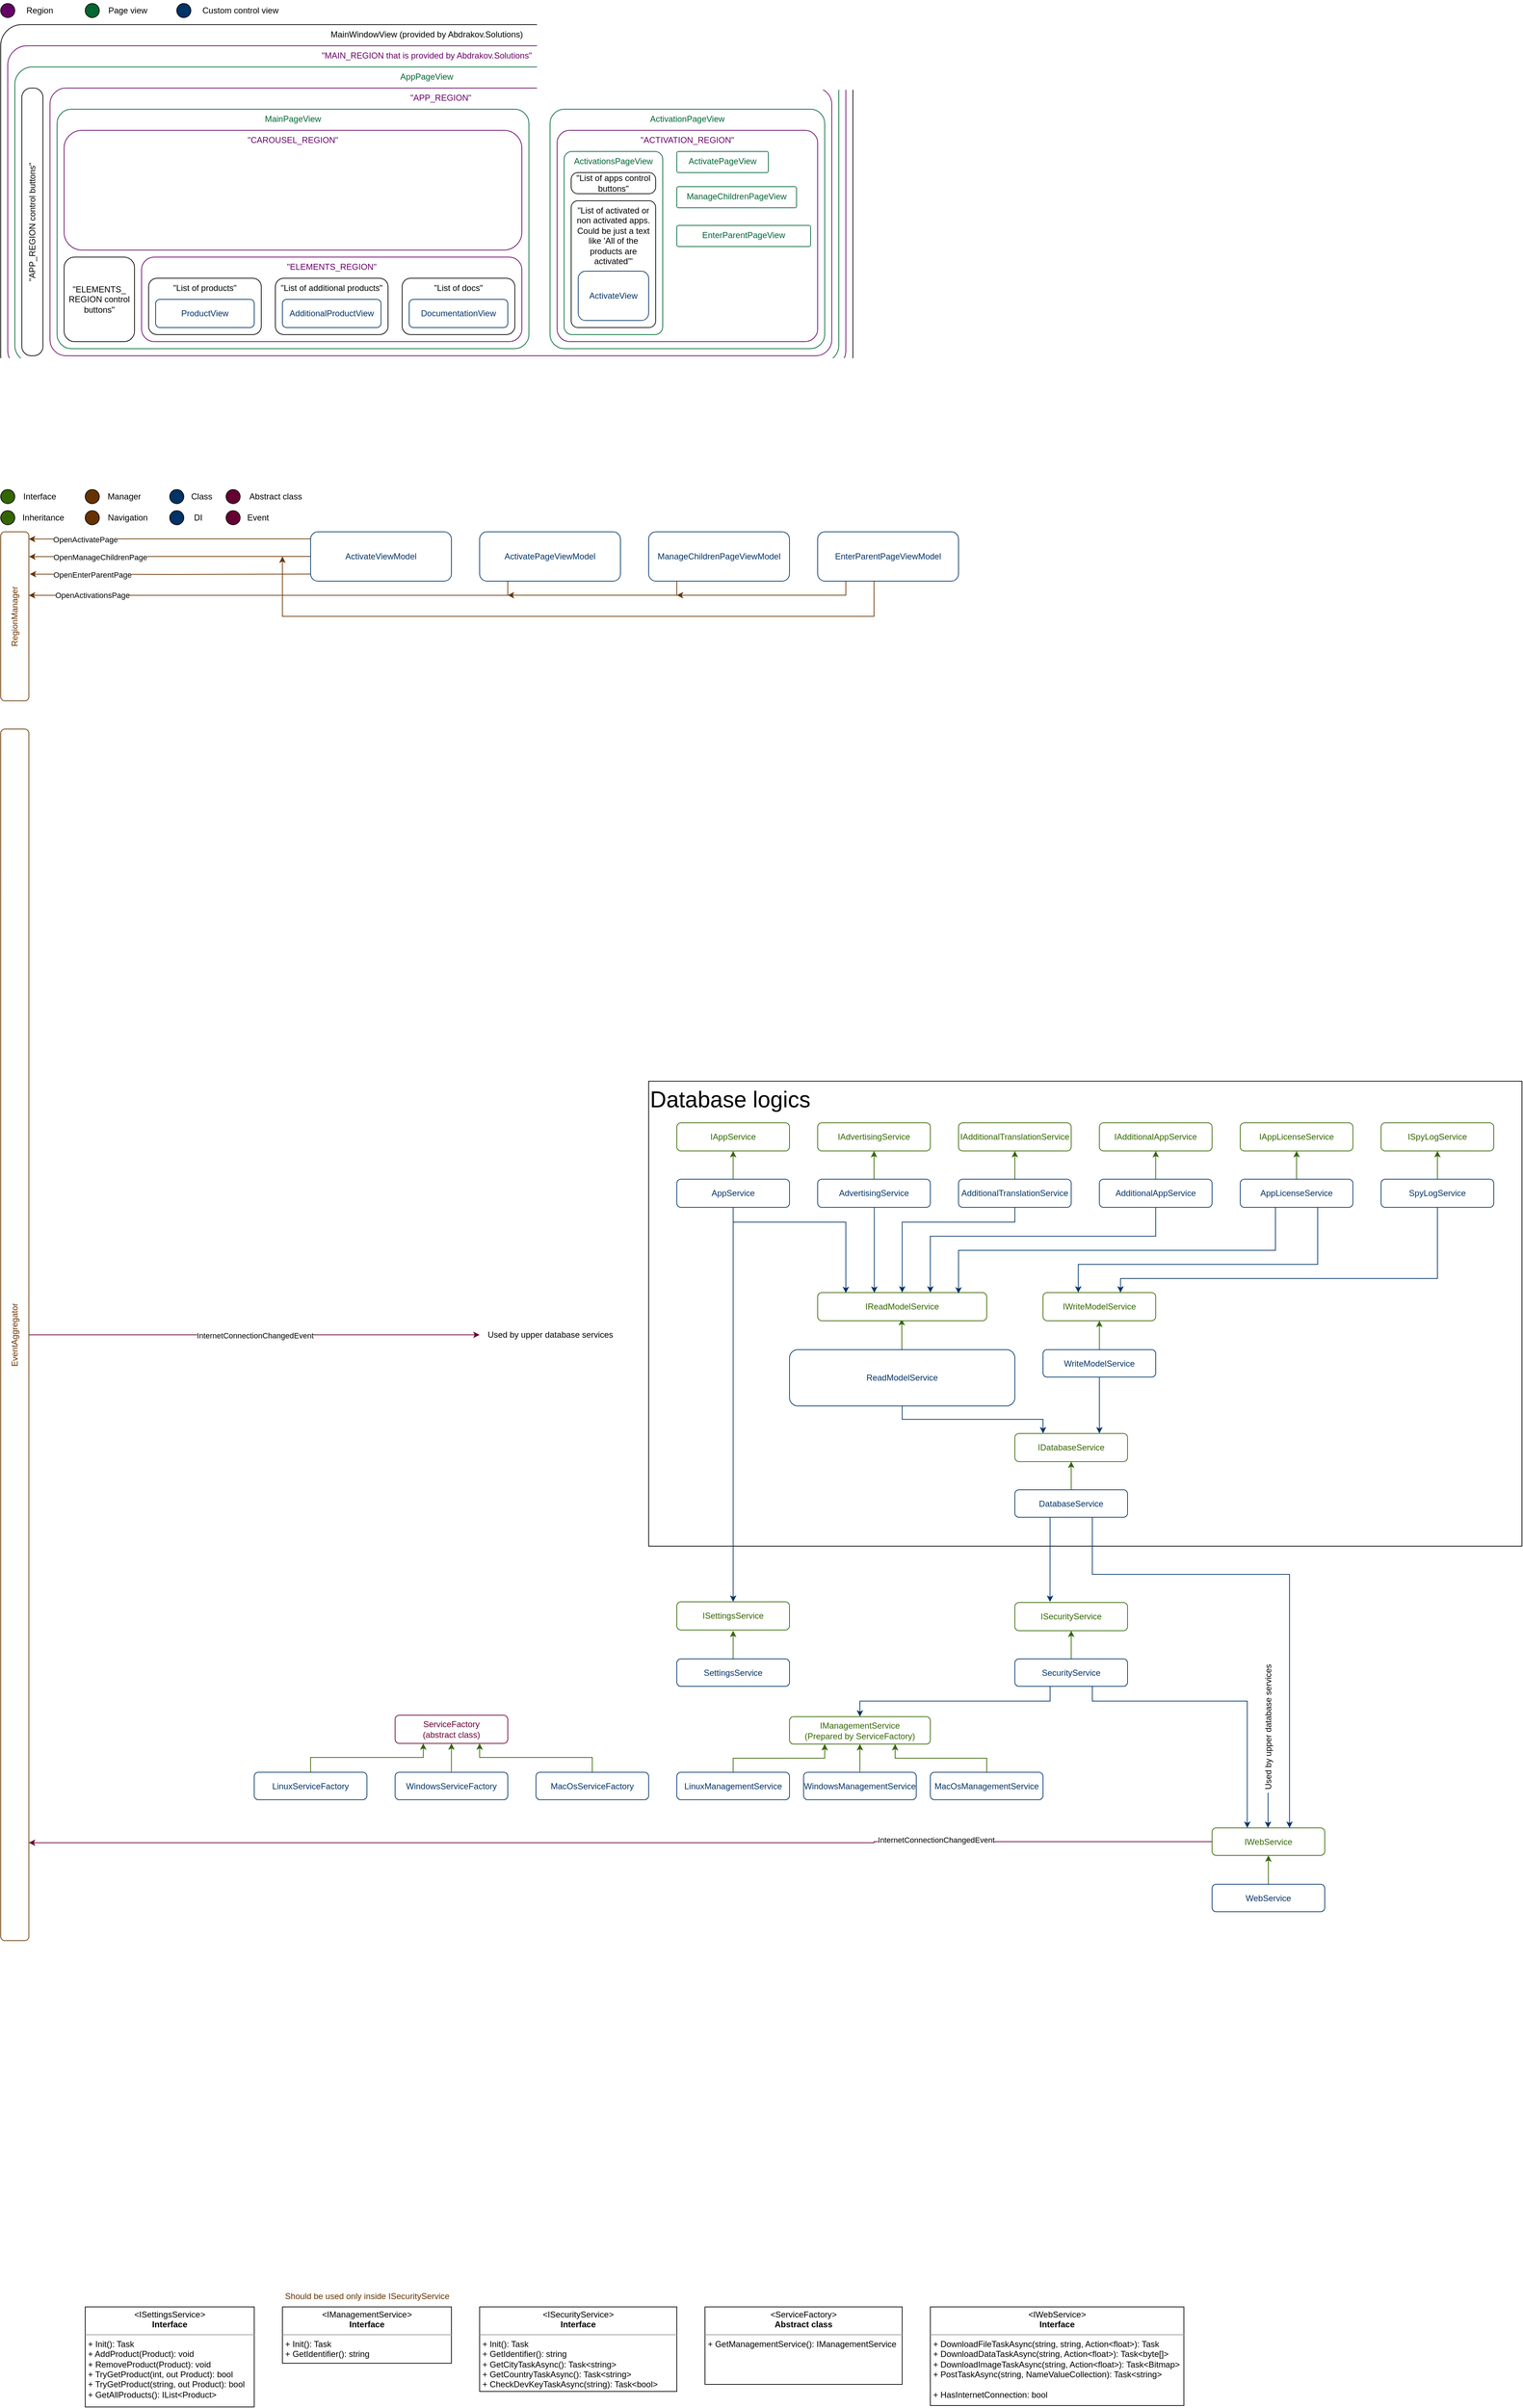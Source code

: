 <mxfile version="22.1.11" type="github">
  <diagram name="Страница — 1" id="71236_rjl9xkLxXNMGo-">
    <mxGraphModel dx="1434" dy="746" grid="1" gridSize="10" guides="1" tooltips="1" connect="1" arrows="1" fold="1" page="1" pageScale="1" pageWidth="5000" pageHeight="5000" math="0" shadow="0">
      <root>
        <mxCell id="0" />
        <mxCell id="1" parent="0" />
        <mxCell id="tYsP8HOioMHmezU0ycBv-99" value="Database logics" style="rounded=0;whiteSpace=wrap;html=1;fillColor=none;align=left;verticalAlign=top;fontSize=32;movable=1;" parent="1" vertex="1">
          <mxGeometry x="960" y="1540" width="1240" height="660" as="geometry" />
        </mxCell>
        <mxCell id="tYsP8HOioMHmezU0ycBv-51" value="MainWindowView (provided by Abdrakov.Solutions)" style="rounded=1;whiteSpace=wrap;html=1;arcSize=6;verticalAlign=top;strokeColor=default;fontColor=default;" parent="1" vertex="1">
          <mxGeometry x="40" y="40" width="1210" height="500" as="geometry" />
        </mxCell>
        <mxCell id="tYsP8HOioMHmezU0ycBv-50" value="&quot;MAIN_REGION that is provided by Abdrakov.Solutions&quot;" style="rounded=1;whiteSpace=wrap;html=1;arcSize=6;verticalAlign=top;strokeColor=#660066;fontColor=#660066;" parent="1" vertex="1">
          <mxGeometry x="50" y="70" width="1190" height="460" as="geometry" />
        </mxCell>
        <mxCell id="tYsP8HOioMHmezU0ycBv-2" value="AppPageView" style="rounded=1;whiteSpace=wrap;html=1;arcSize=6;verticalAlign=top;fontColor=#006633;strokeColor=#006633;" parent="1" vertex="1">
          <mxGeometry x="60" y="100" width="1170" height="420" as="geometry" />
        </mxCell>
        <mxCell id="tYsP8HOioMHmezU0ycBv-1" value="&quot;APP_REGION&quot;" style="rounded=1;whiteSpace=wrap;html=1;arcSize=6;verticalAlign=top;strokeColor=#660066;fontColor=#660066;" parent="1" vertex="1">
          <mxGeometry x="110" y="130" width="1110" height="380" as="geometry" />
        </mxCell>
        <mxCell id="Ds0M7onVDxwUf57aXnbW-8" value="MainPageView" style="rounded=1;whiteSpace=wrap;html=1;arcSize=6;verticalAlign=top;strokeColor=#006633;fontColor=#006633;" parent="1" vertex="1">
          <mxGeometry x="120" y="160" width="670" height="340" as="geometry" />
        </mxCell>
        <mxCell id="Ds0M7onVDxwUf57aXnbW-7" value="&quot;ELEMENTS_REGION&quot;" style="rounded=1;whiteSpace=wrap;html=1;verticalAlign=top;strokeColor=#660066;fontColor=#660066;" parent="1" vertex="1">
          <mxGeometry x="240" y="370" width="540" height="120" as="geometry" />
        </mxCell>
        <mxCell id="Ds0M7onVDxwUf57aXnbW-2" value="&quot;List of products&quot;" style="rounded=1;whiteSpace=wrap;html=1;verticalAlign=top;" parent="1" vertex="1">
          <mxGeometry x="250" y="400" width="160" height="80" as="geometry" />
        </mxCell>
        <mxCell id="Ds0M7onVDxwUf57aXnbW-1" value="ProductView" style="rounded=1;whiteSpace=wrap;html=1;strokeColor=#003366;fontColor=#003366;" parent="1" vertex="1">
          <mxGeometry x="260" y="430" width="140" height="40" as="geometry" />
        </mxCell>
        <mxCell id="Ds0M7onVDxwUf57aXnbW-3" value="&quot;List of additional products&quot;" style="rounded=1;whiteSpace=wrap;html=1;verticalAlign=top;" parent="1" vertex="1">
          <mxGeometry x="430" y="400" width="160" height="80" as="geometry" />
        </mxCell>
        <mxCell id="Ds0M7onVDxwUf57aXnbW-4" value="AdditionalProductView" style="rounded=1;whiteSpace=wrap;html=1;fontColor=#003366;strokeColor=#003366;" parent="1" vertex="1">
          <mxGeometry x="440" y="430" width="140" height="40" as="geometry" />
        </mxCell>
        <mxCell id="Ds0M7onVDxwUf57aXnbW-5" value="&quot;List of docs&quot;" style="rounded=1;whiteSpace=wrap;html=1;verticalAlign=top;" parent="1" vertex="1">
          <mxGeometry x="610" y="400" width="160" height="80" as="geometry" />
        </mxCell>
        <mxCell id="Ds0M7onVDxwUf57aXnbW-6" value="DocumentationView" style="rounded=1;whiteSpace=wrap;html=1;strokeColor=#003366;fontColor=#003366;" parent="1" vertex="1">
          <mxGeometry x="620" y="430" width="140" height="40" as="geometry" />
        </mxCell>
        <mxCell id="Ds0M7onVDxwUf57aXnbW-9" value="&quot;CAROUSEL_REGION&quot;" style="rounded=1;whiteSpace=wrap;html=1;verticalAlign=top;strokeColor=#660066;fontColor=#660066;" parent="1" vertex="1">
          <mxGeometry x="130" y="190" width="650" height="170" as="geometry" />
        </mxCell>
        <mxCell id="Ds0M7onVDxwUf57aXnbW-11" value="&quot;ELEMENTS_&lt;br&gt;REGION control buttons&quot;" style="rounded=1;whiteSpace=wrap;html=1;verticalAlign=middle;" parent="1" vertex="1">
          <mxGeometry x="130" y="370" width="100" height="120" as="geometry" />
        </mxCell>
        <mxCell id="tYsP8HOioMHmezU0ycBv-4" value="&quot;APP_REGION control buttons&quot;" style="rounded=1;whiteSpace=wrap;html=1;arcSize=44;horizontal=0;" parent="1" vertex="1">
          <mxGeometry x="70" y="130" width="30" height="380" as="geometry" />
        </mxCell>
        <mxCell id="tYsP8HOioMHmezU0ycBv-5" value="ActivationPageView" style="rounded=1;whiteSpace=wrap;html=1;arcSize=6;verticalAlign=top;fontColor=#006633;strokeColor=#006633;" parent="1" vertex="1">
          <mxGeometry x="820" y="160" width="390" height="340" as="geometry" />
        </mxCell>
        <mxCell id="tYsP8HOioMHmezU0ycBv-6" value="&quot;ACTIVATION_REGION&quot;" style="rounded=1;whiteSpace=wrap;html=1;verticalAlign=top;arcSize=6;fontColor=#660066;strokeColor=#660066;" parent="1" vertex="1">
          <mxGeometry x="830" y="190" width="370" height="300" as="geometry" />
        </mxCell>
        <mxCell id="tYsP8HOioMHmezU0ycBv-8" value="ActivationsPageView" style="rounded=1;whiteSpace=wrap;html=1;arcSize=8;verticalAlign=top;fontColor=#006633;strokeColor=#006633;" parent="1" vertex="1">
          <mxGeometry x="840" y="220" width="140" height="260" as="geometry" />
        </mxCell>
        <mxCell id="tYsP8HOioMHmezU0ycBv-7" value="&quot;List of apps control buttons&quot;" style="rounded=1;whiteSpace=wrap;html=1;arcSize=32;" parent="1" vertex="1">
          <mxGeometry x="850" y="250" width="120" height="30" as="geometry" />
        </mxCell>
        <mxCell id="tYsP8HOioMHmezU0ycBv-9" value="&quot;List of activated or non activated apps. Could be just a text like &#39;All of the products are activated&#39;&quot;" style="rounded=1;whiteSpace=wrap;html=1;arcSize=8;verticalAlign=top;" parent="1" vertex="1">
          <mxGeometry x="850" y="290" width="120" height="180" as="geometry" />
        </mxCell>
        <mxCell id="tYsP8HOioMHmezU0ycBv-15" style="edgeStyle=orthogonalEdgeStyle;rounded=0;orthogonalLoop=1;jettySize=auto;html=1;horizontal=1;exitX=0;exitY=0.5;exitDx=0;exitDy=0;entryX=0.988;entryY=0.081;entryDx=0;entryDy=0;entryPerimeter=0;strokeColor=#663300;" parent="1" edge="1">
          <mxGeometry relative="1" as="geometry">
            <mxPoint x="509.94" y="770" as="sourcePoint" />
            <mxPoint x="80.0" y="770.24" as="targetPoint" />
            <Array as="points">
              <mxPoint x="170.48" y="769.8" />
              <mxPoint x="80.48" y="770.8" />
            </Array>
          </mxGeometry>
        </mxCell>
        <mxCell id="tYsP8HOioMHmezU0ycBv-16" value="OpenActivatePage" style="edgeLabel;html=1;align=center;verticalAlign=middle;resizable=0;points=[];horizontal=1;" parent="tYsP8HOioMHmezU0ycBv-15" vertex="1" connectable="0">
          <mxGeometry x="-0.202" y="-1" relative="1" as="geometry">
            <mxPoint x="-179" y="2" as="offset" />
          </mxGeometry>
        </mxCell>
        <mxCell id="tYsP8HOioMHmezU0ycBv-25" style="edgeStyle=orthogonalEdgeStyle;rounded=0;orthogonalLoop=1;jettySize=auto;html=1;exitX=0;exitY=0.5;exitDx=0;exitDy=0;entryX=1.008;entryY=0.147;entryDx=0;entryDy=0;entryPerimeter=0;strokeColor=#663300;" parent="1" source="tYsP8HOioMHmezU0ycBv-39" target="tYsP8HOioMHmezU0ycBv-37" edge="1">
          <mxGeometry relative="1" as="geometry">
            <mxPoint x="140" y="780" as="targetPoint" />
            <mxPoint x="260.0" y="650" as="sourcePoint" />
            <Array as="points" />
          </mxGeometry>
        </mxCell>
        <mxCell id="tYsP8HOioMHmezU0ycBv-28" value="OpenManageChildrenPage" style="edgeLabel;html=1;align=center;verticalAlign=middle;resizable=0;points=[];horizontal=1;" parent="tYsP8HOioMHmezU0ycBv-25" vertex="1" connectable="0">
          <mxGeometry x="0.2" y="-1" relative="1" as="geometry">
            <mxPoint x="-60" y="1" as="offset" />
          </mxGeometry>
        </mxCell>
        <mxCell id="tYsP8HOioMHmezU0ycBv-26" style="edgeStyle=orthogonalEdgeStyle;rounded=0;orthogonalLoop=1;jettySize=auto;html=1;exitX=0;exitY=0.75;exitDx=0;exitDy=0;entryX=1.031;entryY=0.219;entryDx=0;entryDy=0;entryPerimeter=0;strokeColor=#663300;" parent="1" edge="1">
          <mxGeometry relative="1" as="geometry">
            <mxPoint x="81.24" y="820.06" as="targetPoint" />
            <mxPoint x="480" y="820" as="sourcePoint" />
            <Array as="points" />
          </mxGeometry>
        </mxCell>
        <mxCell id="tYsP8HOioMHmezU0ycBv-29" value="OpenEnterParentPage" style="edgeLabel;html=1;align=center;verticalAlign=middle;resizable=0;points=[];horizontal=1;" parent="tYsP8HOioMHmezU0ycBv-26" vertex="1" connectable="0">
          <mxGeometry x="0.127" relative="1" as="geometry">
            <mxPoint x="-85" as="offset" />
          </mxGeometry>
        </mxCell>
        <mxCell id="tYsP8HOioMHmezU0ycBv-10" value="ActivateView" style="rounded=1;whiteSpace=wrap;html=1;fontColor=#003366;strokeColor=#003366;" parent="1" vertex="1">
          <mxGeometry x="860" y="390" width="100" height="70" as="geometry" />
        </mxCell>
        <mxCell id="tYsP8HOioMHmezU0ycBv-18" style="edgeStyle=orthogonalEdgeStyle;rounded=0;orthogonalLoop=1;jettySize=auto;html=1;entryX=1;entryY=0.417;entryDx=0;entryDy=0;entryPerimeter=0;strokeColor=#663300;" parent="1" edge="1">
          <mxGeometry relative="1" as="geometry">
            <mxPoint x="80" y="850.08" as="targetPoint" />
            <mxPoint x="760" y="820" as="sourcePoint" />
            <Array as="points">
              <mxPoint x="760" y="820" />
              <mxPoint x="760" y="850" />
            </Array>
          </mxGeometry>
        </mxCell>
        <mxCell id="tYsP8HOioMHmezU0ycBv-19" value="OpenActivationsPage" style="edgeLabel;html=1;align=center;verticalAlign=middle;resizable=0;points=[];horizontal=1;" parent="tYsP8HOioMHmezU0ycBv-18" vertex="1" connectable="0">
          <mxGeometry x="0.284" y="1" relative="1" as="geometry">
            <mxPoint x="-164" y="-1" as="offset" />
          </mxGeometry>
        </mxCell>
        <mxCell id="tYsP8HOioMHmezU0ycBv-13" value="ActivatePageView" style="rounded=1;whiteSpace=wrap;html=1;arcSize=8;verticalAlign=top;strokeColor=#006633;fontColor=#006633;" parent="1" vertex="1">
          <mxGeometry x="1000" y="220" width="130" height="30" as="geometry" />
        </mxCell>
        <mxCell id="tYsP8HOioMHmezU0ycBv-20" value="ManageChildrenPageView" style="rounded=1;whiteSpace=wrap;html=1;arcSize=8;verticalAlign=top;fontColor=#006633;strokeColor=#006633;" parent="1" vertex="1">
          <mxGeometry x="1000" y="270" width="170" height="30" as="geometry" />
        </mxCell>
        <mxCell id="tYsP8HOioMHmezU0ycBv-21" value="EnterParentPageView" style="rounded=1;whiteSpace=wrap;html=1;arcSize=8;verticalAlign=top;strokeColor=#006633;fontColor=#006633;" parent="1" vertex="1">
          <mxGeometry x="1000" y="325" width="190" height="30" as="geometry" />
        </mxCell>
        <mxCell id="tYsP8HOioMHmezU0ycBv-37" value="RegionManager" style="rounded=1;whiteSpace=wrap;html=1;horizontal=0;strokeColor=#663300;fontColor=#663300;" parent="1" vertex="1">
          <mxGeometry x="40" y="760" width="40" height="240" as="geometry" />
        </mxCell>
        <mxCell id="tYsP8HOioMHmezU0ycBv-38" value="EventAggregator" style="rounded=1;whiteSpace=wrap;html=1;horizontal=0;strokeColor=#663300;fontColor=#663300;" parent="1" vertex="1">
          <mxGeometry x="40" y="1040" width="40" height="1720" as="geometry" />
        </mxCell>
        <mxCell id="tYsP8HOioMHmezU0ycBv-39" value="ActivateViewModel" style="rounded=1;whiteSpace=wrap;html=1;strokeColor=#003366;fontColor=#003366;" parent="1" vertex="1">
          <mxGeometry x="480" y="760" width="200" height="70" as="geometry" />
        </mxCell>
        <mxCell id="tYsP8HOioMHmezU0ycBv-40" value="ActivatePageViewModel" style="rounded=1;whiteSpace=wrap;html=1;strokeColor=#003366;fontColor=#003366;" parent="1" vertex="1">
          <mxGeometry x="720" y="760" width="200" height="70" as="geometry" />
        </mxCell>
        <mxCell id="tYsP8HOioMHmezU0ycBv-42" style="edgeStyle=orthogonalEdgeStyle;rounded=0;orthogonalLoop=1;jettySize=auto;html=1;strokeColor=#663300;" parent="1" source="tYsP8HOioMHmezU0ycBv-41" edge="1">
          <mxGeometry relative="1" as="geometry">
            <mxPoint x="760" y="850" as="targetPoint" />
            <Array as="points">
              <mxPoint x="1000" y="850" />
            </Array>
          </mxGeometry>
        </mxCell>
        <mxCell id="tYsP8HOioMHmezU0ycBv-41" value="ManageChildrenPageViewModel" style="rounded=1;whiteSpace=wrap;html=1;strokeColor=#003366;fontColor=#003366;" parent="1" vertex="1">
          <mxGeometry x="960" y="760" width="200" height="70" as="geometry" />
        </mxCell>
        <mxCell id="tYsP8HOioMHmezU0ycBv-44" style="edgeStyle=orthogonalEdgeStyle;rounded=0;orthogonalLoop=1;jettySize=auto;html=1;strokeColor=#663300;" parent="1" source="tYsP8HOioMHmezU0ycBv-43" edge="1">
          <mxGeometry relative="1" as="geometry">
            <mxPoint x="1000" y="850" as="targetPoint" />
            <Array as="points">
              <mxPoint x="1240" y="850" />
            </Array>
          </mxGeometry>
        </mxCell>
        <mxCell id="tYsP8HOioMHmezU0ycBv-46" style="edgeStyle=orthogonalEdgeStyle;rounded=0;orthogonalLoop=1;jettySize=auto;html=1;strokeColor=#663300;" parent="1" source="tYsP8HOioMHmezU0ycBv-43" edge="1">
          <mxGeometry relative="1" as="geometry">
            <mxPoint x="440" y="795" as="targetPoint" />
            <Array as="points">
              <mxPoint x="1280" y="880" />
            </Array>
          </mxGeometry>
        </mxCell>
        <mxCell id="tYsP8HOioMHmezU0ycBv-43" value="EnterParentPageViewModel" style="rounded=1;whiteSpace=wrap;html=1;strokeColor=#003366;fontColor=#003366;" parent="1" vertex="1">
          <mxGeometry x="1200" y="760" width="200" height="70" as="geometry" />
        </mxCell>
        <mxCell id="tYsP8HOioMHmezU0ycBv-52" value="" style="ellipse;whiteSpace=wrap;html=1;fillStyle=solid;fillColor=#660066;" parent="1" vertex="1">
          <mxGeometry x="40" y="10" width="20" height="20" as="geometry" />
        </mxCell>
        <mxCell id="tYsP8HOioMHmezU0ycBv-54" value="Region" style="text;html=1;align=center;verticalAlign=middle;resizable=0;points=[];autosize=1;strokeColor=none;fillColor=none;" parent="1" vertex="1">
          <mxGeometry x="65" y="5" width="60" height="30" as="geometry" />
        </mxCell>
        <mxCell id="tYsP8HOioMHmezU0ycBv-55" value="" style="ellipse;whiteSpace=wrap;html=1;fillStyle=solid;fillColor=#006633;" parent="1" vertex="1">
          <mxGeometry x="160" y="10" width="20" height="20" as="geometry" />
        </mxCell>
        <mxCell id="tYsP8HOioMHmezU0ycBv-56" value="Page view" style="text;html=1;align=center;verticalAlign=middle;resizable=0;points=[];autosize=1;strokeColor=none;fillColor=none;" parent="1" vertex="1">
          <mxGeometry x="180" y="5" width="80" height="30" as="geometry" />
        </mxCell>
        <mxCell id="tYsP8HOioMHmezU0ycBv-57" value="" style="ellipse;whiteSpace=wrap;html=1;fillStyle=solid;fillColor=#003366;" parent="1" vertex="1">
          <mxGeometry x="290" y="10" width="20" height="20" as="geometry" />
        </mxCell>
        <mxCell id="tYsP8HOioMHmezU0ycBv-58" value="Custom control view" style="text;html=1;align=center;verticalAlign=middle;resizable=0;points=[];autosize=1;strokeColor=none;fillColor=none;" parent="1" vertex="1">
          <mxGeometry x="315" y="5" width="130" height="30" as="geometry" />
        </mxCell>
        <mxCell id="tYsP8HOioMHmezU0ycBv-69" style="edgeStyle=orthogonalEdgeStyle;rounded=0;orthogonalLoop=1;jettySize=auto;html=1;strokeColor=#336600;" parent="1" source="tYsP8HOioMHmezU0ycBv-59" target="tYsP8HOioMHmezU0ycBv-60" edge="1">
          <mxGeometry relative="1" as="geometry">
            <Array as="points">
              <mxPoint x="1080" y="1669" />
              <mxPoint x="1080" y="1669" />
            </Array>
          </mxGeometry>
        </mxCell>
        <mxCell id="tYsP8HOioMHmezU0ycBv-80" style="edgeStyle=orthogonalEdgeStyle;rounded=0;orthogonalLoop=1;jettySize=auto;html=1;strokeColor=#003366;entryX=0.164;entryY=0.018;entryDx=0;entryDy=0;entryPerimeter=0;" parent="1" source="tYsP8HOioMHmezU0ycBv-59" target="tYsP8HOioMHmezU0ycBv-78" edge="1">
          <mxGeometry relative="1" as="geometry">
            <mxPoint x="1200" y="1820" as="targetPoint" />
            <Array as="points">
              <mxPoint x="1080" y="1740" />
              <mxPoint x="1240" y="1740" />
              <mxPoint x="1240" y="1841" />
            </Array>
          </mxGeometry>
        </mxCell>
        <mxCell id="tYsP8HOioMHmezU0ycBv-162" style="edgeStyle=orthogonalEdgeStyle;rounded=0;orthogonalLoop=1;jettySize=auto;html=1;entryX=0.5;entryY=0;entryDx=0;entryDy=0;strokeColor=#003366;" parent="1" source="tYsP8HOioMHmezU0ycBv-59" target="tYsP8HOioMHmezU0ycBv-145" edge="1">
          <mxGeometry relative="1" as="geometry" />
        </mxCell>
        <mxCell id="tYsP8HOioMHmezU0ycBv-59" value="AppService" style="rounded=1;whiteSpace=wrap;html=1;fontColor=#003366;strokeColor=#003366;" parent="1" vertex="1">
          <mxGeometry x="1000" y="1679" width="160" height="40" as="geometry" />
        </mxCell>
        <mxCell id="tYsP8HOioMHmezU0ycBv-60" value="IAppService" style="rounded=1;whiteSpace=wrap;html=1;strokeColor=#336600;fontColor=#336600;" parent="1" vertex="1">
          <mxGeometry x="1000" y="1599" width="160" height="40" as="geometry" />
        </mxCell>
        <mxCell id="tYsP8HOioMHmezU0ycBv-70" style="edgeStyle=orthogonalEdgeStyle;rounded=0;orthogonalLoop=1;jettySize=auto;html=1;strokeColor=#336600;" parent="1" source="tYsP8HOioMHmezU0ycBv-61" target="tYsP8HOioMHmezU0ycBv-62" edge="1">
          <mxGeometry relative="1" as="geometry">
            <Array as="points">
              <mxPoint x="1280" y="1669" />
              <mxPoint x="1280" y="1669" />
            </Array>
          </mxGeometry>
        </mxCell>
        <mxCell id="tYsP8HOioMHmezU0ycBv-81" style="edgeStyle=orthogonalEdgeStyle;rounded=0;orthogonalLoop=1;jettySize=auto;html=1;strokeColor=#003366;entryX=0.335;entryY=0.009;entryDx=0;entryDy=0;entryPerimeter=0;" parent="1" source="tYsP8HOioMHmezU0ycBv-61" target="tYsP8HOioMHmezU0ycBv-78" edge="1">
          <mxGeometry relative="1" as="geometry">
            <mxPoint x="1240" y="1820" as="targetPoint" />
            <Array as="points">
              <mxPoint x="1320" y="1680" />
              <mxPoint x="1240" y="1680" />
            </Array>
          </mxGeometry>
        </mxCell>
        <mxCell id="tYsP8HOioMHmezU0ycBv-61" value="AdvertisingService" style="rounded=1;whiteSpace=wrap;html=1;fontColor=#003366;strokeColor=#003366;" parent="1" vertex="1">
          <mxGeometry x="1200" y="1679" width="160" height="40" as="geometry" />
        </mxCell>
        <mxCell id="tYsP8HOioMHmezU0ycBv-62" value="IAdvertisingService" style="rounded=1;whiteSpace=wrap;html=1;strokeColor=#336600;fontColor=#336600;" parent="1" vertex="1">
          <mxGeometry x="1200" y="1599" width="160" height="40" as="geometry" />
        </mxCell>
        <mxCell id="tYsP8HOioMHmezU0ycBv-63" value="IAdditionalTranslationService" style="rounded=1;whiteSpace=wrap;html=1;strokeColor=#336600;fontColor=#336600;" parent="1" vertex="1">
          <mxGeometry x="1400" y="1599" width="160" height="40" as="geometry" />
        </mxCell>
        <mxCell id="tYsP8HOioMHmezU0ycBv-71" style="edgeStyle=orthogonalEdgeStyle;rounded=0;orthogonalLoop=1;jettySize=auto;html=1;strokeColor=#336600;" parent="1" source="tYsP8HOioMHmezU0ycBv-64" target="tYsP8HOioMHmezU0ycBv-63" edge="1">
          <mxGeometry relative="1" as="geometry">
            <Array as="points">
              <mxPoint x="1480" y="1669" />
              <mxPoint x="1480" y="1669" />
            </Array>
          </mxGeometry>
        </mxCell>
        <mxCell id="tYsP8HOioMHmezU0ycBv-64" value="AdditionalTranslationService" style="rounded=1;whiteSpace=wrap;html=1;fontColor=#003366;strokeColor=#003366;" parent="1" vertex="1">
          <mxGeometry x="1400" y="1679" width="160" height="40" as="geometry" />
        </mxCell>
        <mxCell id="tYsP8HOioMHmezU0ycBv-72" style="edgeStyle=orthogonalEdgeStyle;rounded=0;orthogonalLoop=1;jettySize=auto;html=1;strokeColor=#336600;" parent="1" source="tYsP8HOioMHmezU0ycBv-65" target="tYsP8HOioMHmezU0ycBv-66" edge="1">
          <mxGeometry relative="1" as="geometry">
            <Array as="points">
              <mxPoint x="1680" y="1669" />
              <mxPoint x="1680" y="1669" />
            </Array>
          </mxGeometry>
        </mxCell>
        <mxCell id="tYsP8HOioMHmezU0ycBv-83" style="edgeStyle=orthogonalEdgeStyle;rounded=0;orthogonalLoop=1;jettySize=auto;html=1;strokeColor=#003366;" parent="1" source="tYsP8HOioMHmezU0ycBv-65" target="tYsP8HOioMHmezU0ycBv-78" edge="1">
          <mxGeometry relative="1" as="geometry">
            <mxPoint x="1320" y="1820" as="targetPoint" />
            <Array as="points">
              <mxPoint x="1680" y="1760" />
              <mxPoint x="1360" y="1760" />
            </Array>
          </mxGeometry>
        </mxCell>
        <mxCell id="tYsP8HOioMHmezU0ycBv-65" value="AdditionalAppService" style="rounded=1;whiteSpace=wrap;html=1;fontColor=#003366;strokeColor=#003366;" parent="1" vertex="1">
          <mxGeometry x="1600" y="1679" width="160" height="40" as="geometry" />
        </mxCell>
        <mxCell id="tYsP8HOioMHmezU0ycBv-66" value="IAdditionalAppService" style="rounded=1;whiteSpace=wrap;html=1;strokeColor=#336600;fontColor=#336600;" parent="1" vertex="1">
          <mxGeometry x="1600" y="1599" width="160" height="40" as="geometry" />
        </mxCell>
        <mxCell id="tYsP8HOioMHmezU0ycBv-73" style="edgeStyle=orthogonalEdgeStyle;rounded=0;orthogonalLoop=1;jettySize=auto;html=1;strokeColor=#336600;" parent="1" source="tYsP8HOioMHmezU0ycBv-67" target="tYsP8HOioMHmezU0ycBv-68" edge="1">
          <mxGeometry relative="1" as="geometry">
            <Array as="points">
              <mxPoint x="2080" y="1669" />
              <mxPoint x="2080" y="1669" />
            </Array>
          </mxGeometry>
        </mxCell>
        <mxCell id="tYsP8HOioMHmezU0ycBv-88" style="edgeStyle=orthogonalEdgeStyle;rounded=0;orthogonalLoop=1;jettySize=auto;html=1;strokeColor=#003366;" parent="1" source="tYsP8HOioMHmezU0ycBv-67" target="tYsP8HOioMHmezU0ycBv-86" edge="1">
          <mxGeometry relative="1" as="geometry">
            <mxPoint x="1920" y="1820" as="targetPoint" />
            <Array as="points">
              <mxPoint x="2080" y="1820" />
              <mxPoint x="1630" y="1820" />
            </Array>
          </mxGeometry>
        </mxCell>
        <mxCell id="tYsP8HOioMHmezU0ycBv-67" value="SpyLogService" style="rounded=1;whiteSpace=wrap;html=1;fontColor=#003366;strokeColor=#003366;" parent="1" vertex="1">
          <mxGeometry x="2000" y="1679" width="160" height="40" as="geometry" />
        </mxCell>
        <mxCell id="tYsP8HOioMHmezU0ycBv-68" value="ISpyLogService" style="rounded=1;whiteSpace=wrap;html=1;strokeColor=#336600;fontColor=#336600;" parent="1" vertex="1">
          <mxGeometry x="2000" y="1599" width="160" height="40" as="geometry" />
        </mxCell>
        <mxCell id="tYsP8HOioMHmezU0ycBv-79" style="edgeStyle=orthogonalEdgeStyle;rounded=0;orthogonalLoop=1;jettySize=auto;html=1;entryX=0.666;entryY=0.93;entryDx=0;entryDy=0;strokeColor=#336600;entryPerimeter=0;" parent="1" edge="1">
          <mxGeometry relative="1" as="geometry">
            <mxPoint x="1319.52" y="1921.4" as="sourcePoint" />
            <mxPoint x="1319.33" y="1877.6" as="targetPoint" />
            <Array as="points">
              <mxPoint x="1319.49" y="1899.4" />
              <mxPoint x="1319.49" y="1899.4" />
            </Array>
          </mxGeometry>
        </mxCell>
        <mxCell id="tYsP8HOioMHmezU0ycBv-91" style="edgeStyle=orthogonalEdgeStyle;rounded=0;orthogonalLoop=1;jettySize=auto;html=1;strokeColor=#003366;entryX=0.25;entryY=0;entryDx=0;entryDy=0;" parent="1" source="tYsP8HOioMHmezU0ycBv-74" target="tYsP8HOioMHmezU0ycBv-93" edge="1">
          <mxGeometry relative="1" as="geometry">
            <mxPoint x="1520" y="2060" as="targetPoint" />
            <Array as="points">
              <mxPoint x="1320" y="2020" />
              <mxPoint x="1520" y="2020" />
            </Array>
          </mxGeometry>
        </mxCell>
        <mxCell id="tYsP8HOioMHmezU0ycBv-74" value="ReadModelService" style="rounded=1;whiteSpace=wrap;html=1;fontColor=#003366;strokeColor=#003366;" parent="1" vertex="1">
          <mxGeometry x="1160" y="1921" width="320" height="80" as="geometry" />
        </mxCell>
        <mxCell id="tYsP8HOioMHmezU0ycBv-77" style="edgeStyle=orthogonalEdgeStyle;rounded=0;orthogonalLoop=1;jettySize=auto;html=1;strokeColor=#336600;" parent="1" source="tYsP8HOioMHmezU0ycBv-75" target="tYsP8HOioMHmezU0ycBv-76" edge="1">
          <mxGeometry relative="1" as="geometry">
            <Array as="points">
              <mxPoint x="1880" y="1669" />
              <mxPoint x="1880" y="1669" />
            </Array>
          </mxGeometry>
        </mxCell>
        <mxCell id="tYsP8HOioMHmezU0ycBv-89" style="edgeStyle=orthogonalEdgeStyle;rounded=0;orthogonalLoop=1;jettySize=auto;html=1;strokeColor=#003366;" parent="1" source="tYsP8HOioMHmezU0ycBv-75" target="tYsP8HOioMHmezU0ycBv-86" edge="1">
          <mxGeometry relative="1" as="geometry">
            <mxPoint x="1880" y="1820" as="targetPoint" />
            <Array as="points">
              <mxPoint x="1910" y="1800" />
              <mxPoint x="1570" y="1800" />
            </Array>
          </mxGeometry>
        </mxCell>
        <mxCell id="tYsP8HOioMHmezU0ycBv-75" value="AppLicenseService" style="rounded=1;whiteSpace=wrap;html=1;fontColor=#003366;strokeColor=#003366;" parent="1" vertex="1">
          <mxGeometry x="1800" y="1679" width="160" height="40" as="geometry" />
        </mxCell>
        <mxCell id="tYsP8HOioMHmezU0ycBv-76" value="IAppLicenseService" style="rounded=1;whiteSpace=wrap;html=1;strokeColor=#336600;fontColor=#336600;" parent="1" vertex="1">
          <mxGeometry x="1800" y="1599" width="160" height="40" as="geometry" />
        </mxCell>
        <mxCell id="tYsP8HOioMHmezU0ycBv-78" value="IReadModelService" style="rounded=1;whiteSpace=wrap;html=1;strokeColor=#336600;fontColor=#336600;" parent="1" vertex="1">
          <mxGeometry x="1200" y="1840" width="240" height="40" as="geometry" />
        </mxCell>
        <mxCell id="tYsP8HOioMHmezU0ycBv-82" style="edgeStyle=orthogonalEdgeStyle;rounded=0;orthogonalLoop=1;jettySize=auto;html=1;strokeColor=#003366;" parent="1" source="tYsP8HOioMHmezU0ycBv-64" target="tYsP8HOioMHmezU0ycBv-78" edge="1">
          <mxGeometry relative="1" as="geometry">
            <mxPoint x="1281" y="1820" as="targetPoint" />
            <Array as="points">
              <mxPoint x="1480" y="1740" />
              <mxPoint x="1320" y="1740" />
            </Array>
          </mxGeometry>
        </mxCell>
        <mxCell id="tYsP8HOioMHmezU0ycBv-84" style="edgeStyle=orthogonalEdgeStyle;rounded=0;orthogonalLoop=1;jettySize=auto;html=1;strokeColor=#003366;entryX=0.835;entryY=0.035;entryDx=0;entryDy=0;entryPerimeter=0;" parent="1" source="tYsP8HOioMHmezU0ycBv-75" target="tYsP8HOioMHmezU0ycBv-78" edge="1">
          <mxGeometry relative="1" as="geometry">
            <mxPoint x="1360" y="1820" as="targetPoint" />
            <Array as="points">
              <mxPoint x="1850" y="1780" />
              <mxPoint x="1400" y="1780" />
              <mxPoint x="1400" y="1841" />
            </Array>
          </mxGeometry>
        </mxCell>
        <mxCell id="tYsP8HOioMHmezU0ycBv-87" style="edgeStyle=orthogonalEdgeStyle;rounded=0;orthogonalLoop=1;jettySize=auto;html=1;strokeColor=#336600;" parent="1" source="tYsP8HOioMHmezU0ycBv-85" target="tYsP8HOioMHmezU0ycBv-86" edge="1">
          <mxGeometry relative="1" as="geometry">
            <Array as="points">
              <mxPoint x="1560" y="1921" />
              <mxPoint x="1440" y="1921" />
            </Array>
          </mxGeometry>
        </mxCell>
        <mxCell id="tYsP8HOioMHmezU0ycBv-92" style="edgeStyle=orthogonalEdgeStyle;rounded=0;orthogonalLoop=1;jettySize=auto;html=1;strokeColor=#003366;entryX=0.75;entryY=0;entryDx=0;entryDy=0;" parent="1" source="tYsP8HOioMHmezU0ycBv-85" target="tYsP8HOioMHmezU0ycBv-93" edge="1">
          <mxGeometry relative="1" as="geometry">
            <mxPoint x="1600" y="2060" as="targetPoint" />
            <Array as="points">
              <mxPoint x="1600" y="1980" />
              <mxPoint x="1600" y="1980" />
            </Array>
          </mxGeometry>
        </mxCell>
        <mxCell id="tYsP8HOioMHmezU0ycBv-85" value="WriteModelService" style="rounded=1;whiteSpace=wrap;html=1;fontColor=#003366;strokeColor=#003366;" parent="1" vertex="1">
          <mxGeometry x="1520" y="1921" width="160" height="39" as="geometry" />
        </mxCell>
        <mxCell id="tYsP8HOioMHmezU0ycBv-86" value="IWriteModelService" style="rounded=1;whiteSpace=wrap;html=1;strokeColor=#336600;fontColor=#336600;" parent="1" vertex="1">
          <mxGeometry x="1520" y="1840" width="160" height="40" as="geometry" />
        </mxCell>
        <mxCell id="tYsP8HOioMHmezU0ycBv-94" style="edgeStyle=orthogonalEdgeStyle;rounded=0;orthogonalLoop=1;jettySize=auto;html=1;strokeColor=#336600;" parent="1" edge="1">
          <mxGeometry relative="1" as="geometry">
            <mxPoint x="1560" y="2120" as="sourcePoint" />
            <mxPoint x="1560" y="2080" as="targetPoint" />
            <Array as="points">
              <mxPoint x="1560" y="2090" />
              <mxPoint x="1560" y="2090" />
            </Array>
          </mxGeometry>
        </mxCell>
        <mxCell id="tYsP8HOioMHmezU0ycBv-96" style="edgeStyle=orthogonalEdgeStyle;rounded=0;orthogonalLoop=1;jettySize=auto;html=1;strokeColor=#003366;" parent="1" source="tYsP8HOioMHmezU0ycBv-90" edge="1">
          <mxGeometry relative="1" as="geometry">
            <mxPoint x="1870" y="2600" as="targetPoint" />
            <Array as="points">
              <mxPoint x="1590" y="2240" />
              <mxPoint x="1870" y="2240" />
              <mxPoint x="1870" y="2600" />
            </Array>
          </mxGeometry>
        </mxCell>
        <mxCell id="tYsP8HOioMHmezU0ycBv-151" style="edgeStyle=orthogonalEdgeStyle;rounded=0;orthogonalLoop=1;jettySize=auto;html=1;entryX=0.312;entryY=-0.022;entryDx=0;entryDy=0;entryPerimeter=0;strokeColor=#003366;" parent="1" source="tYsP8HOioMHmezU0ycBv-90" target="tYsP8HOioMHmezU0ycBv-108" edge="1">
          <mxGeometry relative="1" as="geometry">
            <Array as="points">
              <mxPoint x="1530" y="2190" />
              <mxPoint x="1530" y="2190" />
            </Array>
          </mxGeometry>
        </mxCell>
        <mxCell id="tYsP8HOioMHmezU0ycBv-90" value="DatabaseService" style="rounded=1;whiteSpace=wrap;html=1;fontColor=#003366;strokeColor=#003366;" parent="1" vertex="1">
          <mxGeometry x="1480" y="2120" width="160" height="39" as="geometry" />
        </mxCell>
        <mxCell id="tYsP8HOioMHmezU0ycBv-93" value="IDatabaseService" style="rounded=1;whiteSpace=wrap;html=1;strokeColor=#336600;fontColor=#336600;" parent="1" vertex="1">
          <mxGeometry x="1480" y="2040" width="160" height="40" as="geometry" />
        </mxCell>
        <mxCell id="tYsP8HOioMHmezU0ycBv-98" style="edgeStyle=orthogonalEdgeStyle;rounded=0;orthogonalLoop=1;jettySize=auto;html=1;strokeColor=#336600;" parent="1" edge="1">
          <mxGeometry relative="1" as="geometry">
            <mxPoint x="1840.001" y="2680" as="sourcePoint" />
            <mxPoint x="1840.001" y="2639.0" as="targetPoint" />
            <Array as="points">
              <mxPoint x="1839.98" y="2640" />
              <mxPoint x="1839.98" y="2640" />
            </Array>
          </mxGeometry>
        </mxCell>
        <mxCell id="tYsP8HOioMHmezU0ycBv-95" value="WebService" style="rounded=1;whiteSpace=wrap;html=1;fontColor=#003366;strokeColor=#003366;" parent="1" vertex="1">
          <mxGeometry x="1760" y="2680" width="160" height="39" as="geometry" />
        </mxCell>
        <mxCell id="tYsP8HOioMHmezU0ycBv-159" style="edgeStyle=orthogonalEdgeStyle;rounded=0;orthogonalLoop=1;jettySize=auto;html=1;strokeColor=#003366;" parent="1" edge="1">
          <mxGeometry relative="1" as="geometry">
            <mxPoint x="1839.49" y="2600" as="targetPoint" />
            <mxPoint x="1839.516" y="2550" as="sourcePoint" />
          </mxGeometry>
        </mxCell>
        <mxCell id="tYsP8HOioMHmezU0ycBv-97" value="IWebService" style="rounded=1;whiteSpace=wrap;html=1;strokeColor=#336600;fontColor=#336600;" parent="1" vertex="1">
          <mxGeometry x="1760" y="2600" width="160" height="39" as="geometry" />
        </mxCell>
        <mxCell id="tYsP8HOioMHmezU0ycBv-105" style="edgeStyle=orthogonalEdgeStyle;rounded=0;orthogonalLoop=1;jettySize=auto;html=1;strokeColor=#660033;exitX=0;exitY=0.5;exitDx=0;exitDy=0;" parent="1" source="tYsP8HOioMHmezU0ycBv-97" edge="1">
          <mxGeometry relative="1" as="geometry">
            <mxPoint x="1360" y="2620.889" as="sourcePoint" />
            <mxPoint x="80" y="2621" as="targetPoint" />
            <Array as="points">
              <mxPoint x="1280" y="2621" />
            </Array>
          </mxGeometry>
        </mxCell>
        <mxCell id="tYsP8HOioMHmezU0ycBv-106" value="InternetConnectionChangedEvent" style="edgeLabel;html=1;align=center;verticalAlign=middle;resizable=0;points=[];" parent="tYsP8HOioMHmezU0ycBv-105" vertex="1" connectable="0">
          <mxGeometry x="-0.629" y="-2" relative="1" as="geometry">
            <mxPoint x="-80" y="-1" as="offset" />
          </mxGeometry>
        </mxCell>
        <mxCell id="tYsP8HOioMHmezU0ycBv-109" style="edgeStyle=orthogonalEdgeStyle;rounded=0;orthogonalLoop=1;jettySize=auto;html=1;entryX=0.5;entryY=1;entryDx=0;entryDy=0;endArrow=classic;endFill=1;strokeColor=#336600;" parent="1" source="tYsP8HOioMHmezU0ycBv-107" target="tYsP8HOioMHmezU0ycBv-108" edge="1">
          <mxGeometry relative="1" as="geometry">
            <Array as="points" />
          </mxGeometry>
        </mxCell>
        <mxCell id="tYsP8HOioMHmezU0ycBv-122" style="edgeStyle=orthogonalEdgeStyle;rounded=0;orthogonalLoop=1;jettySize=auto;html=1;entryX=0.5;entryY=0;entryDx=0;entryDy=0;strokeColor=#003366;" parent="1" source="tYsP8HOioMHmezU0ycBv-107" target="tYsP8HOioMHmezU0ycBv-119" edge="1">
          <mxGeometry relative="1" as="geometry">
            <Array as="points">
              <mxPoint x="1530" y="2420" />
              <mxPoint x="1260" y="2420" />
            </Array>
          </mxGeometry>
        </mxCell>
        <mxCell id="tYsP8HOioMHmezU0ycBv-153" style="edgeStyle=orthogonalEdgeStyle;rounded=0;orthogonalLoop=1;jettySize=auto;html=1;strokeColor=#003366;" parent="1" source="tYsP8HOioMHmezU0ycBv-107" target="tYsP8HOioMHmezU0ycBv-97" edge="1">
          <mxGeometry relative="1" as="geometry">
            <Array as="points">
              <mxPoint x="1590" y="2420" />
              <mxPoint x="1810" y="2420" />
            </Array>
          </mxGeometry>
        </mxCell>
        <mxCell id="tYsP8HOioMHmezU0ycBv-107" value="SecurityService" style="rounded=1;whiteSpace=wrap;html=1;fontColor=#003366;strokeColor=#003366;" parent="1" vertex="1">
          <mxGeometry x="1480" y="2360" width="160" height="39" as="geometry" />
        </mxCell>
        <mxCell id="tYsP8HOioMHmezU0ycBv-108" value="ISecurityService" style="rounded=1;whiteSpace=wrap;html=1;strokeColor=#336600;fontColor=#336600;" parent="1" vertex="1">
          <mxGeometry x="1480" y="2280" width="160" height="40" as="geometry" />
        </mxCell>
        <mxCell id="tYsP8HOioMHmezU0ycBv-111" value="" style="ellipse;whiteSpace=wrap;html=1;fillStyle=solid;fillColor=#336600;" parent="1" vertex="1">
          <mxGeometry x="40" y="730" width="20" height="20" as="geometry" />
        </mxCell>
        <mxCell id="tYsP8HOioMHmezU0ycBv-112" value="Inheritance" style="text;html=1;align=center;verticalAlign=middle;resizable=0;points=[];autosize=1;strokeColor=none;fillColor=none;" parent="1" vertex="1">
          <mxGeometry x="60" y="725" width="80" height="30" as="geometry" />
        </mxCell>
        <mxCell id="tYsP8HOioMHmezU0ycBv-113" value="" style="ellipse;whiteSpace=wrap;html=1;fillStyle=solid;fillColor=#663300;" parent="1" vertex="1">
          <mxGeometry x="160" y="730" width="20" height="20" as="geometry" />
        </mxCell>
        <mxCell id="tYsP8HOioMHmezU0ycBv-114" value="Navigation" style="text;html=1;align=center;verticalAlign=middle;resizable=0;points=[];autosize=1;strokeColor=none;fillColor=none;" parent="1" vertex="1">
          <mxGeometry x="180" y="725" width="80" height="30" as="geometry" />
        </mxCell>
        <mxCell id="tYsP8HOioMHmezU0ycBv-115" value="" style="ellipse;whiteSpace=wrap;html=1;fillStyle=solid;fillColor=#003366;" parent="1" vertex="1">
          <mxGeometry x="280" y="730" width="20" height="20" as="geometry" />
        </mxCell>
        <mxCell id="tYsP8HOioMHmezU0ycBv-116" value="DI" style="text;html=1;align=center;verticalAlign=middle;resizable=0;points=[];autosize=1;strokeColor=none;fillColor=none;" parent="1" vertex="1">
          <mxGeometry x="300" y="725" width="40" height="30" as="geometry" />
        </mxCell>
        <mxCell id="tYsP8HOioMHmezU0ycBv-117" value="" style="ellipse;whiteSpace=wrap;html=1;fillStyle=solid;fillColor=#660033;" parent="1" vertex="1">
          <mxGeometry x="360" y="730" width="20" height="20" as="geometry" />
        </mxCell>
        <mxCell id="tYsP8HOioMHmezU0ycBv-118" value="Event" style="text;html=1;align=center;verticalAlign=middle;resizable=0;points=[];autosize=1;strokeColor=none;fillColor=none;" parent="1" vertex="1">
          <mxGeometry x="380" y="725" width="50" height="30" as="geometry" />
        </mxCell>
        <mxCell id="tYsP8HOioMHmezU0ycBv-119" value="IManagementService&lt;br&gt;(Prepared by ServiceFactory)" style="rounded=1;whiteSpace=wrap;html=1;strokeColor=#336600;fontColor=#336600;" parent="1" vertex="1">
          <mxGeometry x="1160" y="2442" width="200" height="39" as="geometry" />
        </mxCell>
        <mxCell id="tYsP8HOioMHmezU0ycBv-123" value="ServiceFactory&lt;br&gt;(abstract class)" style="rounded=1;whiteSpace=wrap;html=1;strokeColor=#660033;fontColor=#660033;" parent="1" vertex="1">
          <mxGeometry x="600" y="2440" width="160" height="40" as="geometry" />
        </mxCell>
        <mxCell id="tYsP8HOioMHmezU0ycBv-126" style="edgeStyle=orthogonalEdgeStyle;rounded=0;orthogonalLoop=1;jettySize=auto;html=1;entryX=0.25;entryY=1;entryDx=0;entryDy=0;strokeColor=#336600;" parent="1" source="tYsP8HOioMHmezU0ycBv-124" target="tYsP8HOioMHmezU0ycBv-123" edge="1">
          <mxGeometry relative="1" as="geometry">
            <Array as="points">
              <mxPoint x="480" y="2500" />
              <mxPoint x="640" y="2500" />
            </Array>
          </mxGeometry>
        </mxCell>
        <mxCell id="tYsP8HOioMHmezU0ycBv-124" value="LinuxServiceFactory" style="rounded=1;whiteSpace=wrap;html=1;fontColor=#003366;strokeColor=#003366;" parent="1" vertex="1">
          <mxGeometry x="400" y="2521" width="160" height="39" as="geometry" />
        </mxCell>
        <mxCell id="tYsP8HOioMHmezU0ycBv-127" value="WindowsServiceFactory" style="rounded=1;whiteSpace=wrap;html=1;fontColor=#003366;strokeColor=#003366;" parent="1" vertex="1">
          <mxGeometry x="600" y="2521" width="160" height="39" as="geometry" />
        </mxCell>
        <mxCell id="tYsP8HOioMHmezU0ycBv-128" style="edgeStyle=orthogonalEdgeStyle;rounded=0;orthogonalLoop=1;jettySize=auto;html=1;entryX=0.5;entryY=1;entryDx=0;entryDy=0;strokeColor=#336600;" parent="1" source="tYsP8HOioMHmezU0ycBv-127" target="tYsP8HOioMHmezU0ycBv-123" edge="1">
          <mxGeometry relative="1" as="geometry">
            <mxPoint x="680" y="2490" as="targetPoint" />
          </mxGeometry>
        </mxCell>
        <mxCell id="tYsP8HOioMHmezU0ycBv-130" style="edgeStyle=orthogonalEdgeStyle;rounded=0;orthogonalLoop=1;jettySize=auto;html=1;entryX=0.75;entryY=1;entryDx=0;entryDy=0;strokeColor=#336600;" parent="1" source="tYsP8HOioMHmezU0ycBv-129" target="tYsP8HOioMHmezU0ycBv-123" edge="1">
          <mxGeometry relative="1" as="geometry">
            <Array as="points">
              <mxPoint x="880" y="2500" />
              <mxPoint x="720" y="2500" />
            </Array>
          </mxGeometry>
        </mxCell>
        <mxCell id="tYsP8HOioMHmezU0ycBv-129" value="MacOsServiceFactory" style="rounded=1;whiteSpace=wrap;html=1;fontColor=#003366;strokeColor=#003366;" parent="1" vertex="1">
          <mxGeometry x="800" y="2521" width="160" height="39" as="geometry" />
        </mxCell>
        <mxCell id="tYsP8HOioMHmezU0ycBv-132" style="edgeStyle=orthogonalEdgeStyle;rounded=0;orthogonalLoop=1;jettySize=auto;html=1;entryX=0.25;entryY=1;entryDx=0;entryDy=0;strokeColor=#336600;" parent="1" source="tYsP8HOioMHmezU0ycBv-131" target="tYsP8HOioMHmezU0ycBv-119" edge="1">
          <mxGeometry relative="1" as="geometry" />
        </mxCell>
        <mxCell id="tYsP8HOioMHmezU0ycBv-131" value="LinuxManagementService" style="rounded=1;whiteSpace=wrap;html=1;fontColor=#003366;strokeColor=#003366;" parent="1" vertex="1">
          <mxGeometry x="1000" y="2521" width="160" height="39" as="geometry" />
        </mxCell>
        <mxCell id="tYsP8HOioMHmezU0ycBv-134" style="edgeStyle=orthogonalEdgeStyle;rounded=0;orthogonalLoop=1;jettySize=auto;html=1;entryX=0.5;entryY=1;entryDx=0;entryDy=0;strokeColor=#336600;" parent="1" source="tYsP8HOioMHmezU0ycBv-133" target="tYsP8HOioMHmezU0ycBv-119" edge="1">
          <mxGeometry relative="1" as="geometry" />
        </mxCell>
        <mxCell id="tYsP8HOioMHmezU0ycBv-133" value="WindowsManagementService" style="rounded=1;whiteSpace=wrap;html=1;fontColor=#003366;strokeColor=#003366;" parent="1" vertex="1">
          <mxGeometry x="1180" y="2521" width="160" height="39" as="geometry" />
        </mxCell>
        <mxCell id="tYsP8HOioMHmezU0ycBv-136" style="edgeStyle=orthogonalEdgeStyle;rounded=0;orthogonalLoop=1;jettySize=auto;html=1;entryX=0.75;entryY=1;entryDx=0;entryDy=0;strokeColor=#336600;" parent="1" source="tYsP8HOioMHmezU0ycBv-135" target="tYsP8HOioMHmezU0ycBv-119" edge="1">
          <mxGeometry relative="1" as="geometry" />
        </mxCell>
        <mxCell id="tYsP8HOioMHmezU0ycBv-135" value="MacOsManagementService" style="rounded=1;whiteSpace=wrap;html=1;fontColor=#003366;strokeColor=#003366;" parent="1" vertex="1">
          <mxGeometry x="1360" y="2521" width="160" height="39" as="geometry" />
        </mxCell>
        <mxCell id="tYsP8HOioMHmezU0ycBv-137" value="" style="ellipse;whiteSpace=wrap;html=1;fillStyle=solid;fillColor=#336600;" parent="1" vertex="1">
          <mxGeometry x="40" y="700" width="20" height="20" as="geometry" />
        </mxCell>
        <mxCell id="tYsP8HOioMHmezU0ycBv-138" value="Interface" style="text;html=1;align=center;verticalAlign=middle;resizable=0;points=[];autosize=1;strokeColor=none;fillColor=none;" parent="1" vertex="1">
          <mxGeometry x="60" y="695" width="70" height="30" as="geometry" />
        </mxCell>
        <mxCell id="tYsP8HOioMHmezU0ycBv-139" value="" style="ellipse;whiteSpace=wrap;html=1;fillStyle=solid;fillColor=#663300;" parent="1" vertex="1">
          <mxGeometry x="160" y="700" width="20" height="20" as="geometry" />
        </mxCell>
        <mxCell id="tYsP8HOioMHmezU0ycBv-140" value="Manager" style="text;html=1;align=center;verticalAlign=middle;resizable=0;points=[];autosize=1;strokeColor=none;fillColor=none;" parent="1" vertex="1">
          <mxGeometry x="180" y="695" width="70" height="30" as="geometry" />
        </mxCell>
        <mxCell id="tYsP8HOioMHmezU0ycBv-141" value="" style="ellipse;whiteSpace=wrap;html=1;fillStyle=solid;fillColor=#003366;" parent="1" vertex="1">
          <mxGeometry x="280" y="700" width="20" height="20" as="geometry" />
        </mxCell>
        <mxCell id="tYsP8HOioMHmezU0ycBv-142" value="Class" style="text;html=1;align=center;verticalAlign=middle;resizable=0;points=[];autosize=1;strokeColor=none;fillColor=none;" parent="1" vertex="1">
          <mxGeometry x="300" y="695" width="50" height="30" as="geometry" />
        </mxCell>
        <mxCell id="tYsP8HOioMHmezU0ycBv-143" value="" style="ellipse;whiteSpace=wrap;html=1;fillStyle=solid;fillColor=#660033;" parent="1" vertex="1">
          <mxGeometry x="360" y="700" width="20" height="20" as="geometry" />
        </mxCell>
        <mxCell id="tYsP8HOioMHmezU0ycBv-144" value="Abstract class" style="text;html=1;align=center;verticalAlign=middle;resizable=0;points=[];autosize=1;strokeColor=none;fillColor=none;" parent="1" vertex="1">
          <mxGeometry x="380" y="695" width="100" height="30" as="geometry" />
        </mxCell>
        <mxCell id="tYsP8HOioMHmezU0ycBv-145" value="ISettingsService" style="rounded=1;whiteSpace=wrap;html=1;strokeColor=#336600;fontColor=#336600;" parent="1" vertex="1">
          <mxGeometry x="1000" y="2279" width="160" height="40" as="geometry" />
        </mxCell>
        <mxCell id="tYsP8HOioMHmezU0ycBv-147" style="edgeStyle=orthogonalEdgeStyle;rounded=0;orthogonalLoop=1;jettySize=auto;html=1;strokeColor=#336600;" parent="1" source="tYsP8HOioMHmezU0ycBv-146" edge="1">
          <mxGeometry relative="1" as="geometry">
            <mxPoint x="1080" y="2320" as="targetPoint" />
          </mxGeometry>
        </mxCell>
        <mxCell id="tYsP8HOioMHmezU0ycBv-146" value="SettingsService" style="rounded=1;whiteSpace=wrap;html=1;fontColor=#003366;strokeColor=#003366;" parent="1" vertex="1">
          <mxGeometry x="1000" y="2360" width="160" height="39" as="geometry" />
        </mxCell>
        <mxCell id="tYsP8HOioMHmezU0ycBv-148" value="&lt;p style=&quot;margin:0px;margin-top:4px;text-align:center;&quot;&gt;&lt;i&gt;&amp;lt;&lt;/i&gt;ISettingsService&lt;i&gt;&amp;gt;&lt;/i&gt;&lt;br&gt;&lt;b&gt;Interface&lt;/b&gt;&lt;/p&gt;&lt;hr size=&quot;1&quot;&gt;&lt;p style=&quot;margin:0px;margin-left:4px;&quot;&gt;+ Init(): Task&lt;br&gt;+ AddProduct(Product): void&lt;/p&gt;&lt;p style=&quot;margin:0px;margin-left:4px;&quot;&gt;+ RemoveProduct(Product): void&lt;br&gt;&lt;/p&gt;&lt;p style=&quot;margin:0px;margin-left:4px;&quot;&gt;+ TryGetProduct(int, out Product): bool&lt;br&gt;&lt;/p&gt;&lt;p style=&quot;margin:0px;margin-left:4px;&quot;&gt;+ TryGetProduct(string, out Product): bool&lt;br&gt;&lt;/p&gt;&lt;p style=&quot;margin:0px;margin-left:4px;&quot;&gt;+ GetAllProducts(): IList&amp;lt;Product&amp;gt;&lt;br&gt;&lt;/p&gt;" style="verticalAlign=top;align=left;overflow=fill;fontSize=12;fontFamily=Helvetica;html=1;whiteSpace=wrap;" parent="1" vertex="1">
          <mxGeometry x="160" y="3280" width="240" height="142" as="geometry" />
        </mxCell>
        <mxCell id="tYsP8HOioMHmezU0ycBv-149" value="&lt;p style=&quot;margin:0px;margin-top:4px;text-align:center;&quot;&gt;&lt;i&gt;&amp;lt;&lt;/i&gt;IManagementService&lt;i&gt;&amp;gt;&lt;/i&gt;&lt;br&gt;&lt;b&gt;Interface&lt;/b&gt;&lt;/p&gt;&lt;hr size=&quot;1&quot;&gt;&lt;p style=&quot;margin:0px;margin-left:4px;&quot;&gt;+ Init(): Task&lt;br&gt;+ GetIdentifier(): string&lt;/p&gt;" style="verticalAlign=top;align=left;overflow=fill;fontSize=12;fontFamily=Helvetica;html=1;whiteSpace=wrap;" parent="1" vertex="1">
          <mxGeometry x="440" y="3280" width="240" height="80" as="geometry" />
        </mxCell>
        <mxCell id="tYsP8HOioMHmezU0ycBv-154" value="&lt;p style=&quot;margin:0px;margin-top:4px;text-align:center;&quot;&gt;&lt;i&gt;&amp;lt;&lt;/i&gt;ISecurityService&lt;i&gt;&amp;gt;&lt;/i&gt;&lt;br&gt;&lt;b&gt;Interface&lt;/b&gt;&lt;/p&gt;&lt;hr size=&quot;1&quot;&gt;&lt;p style=&quot;margin:0px;margin-left:4px;&quot;&gt;+ Init(): Task&lt;/p&gt;&lt;p style=&quot;margin:0px;margin-left:4px;&quot;&gt;+ GetIdentifier(): string&lt;/p&gt;&lt;p style=&quot;margin:0px;margin-left:4px;&quot;&gt;+ GetCityTaskAsync(): Task&amp;lt;string&amp;gt;&lt;/p&gt;&lt;p style=&quot;margin:0px;margin-left:4px;&quot;&gt;+ GetCountryTaskAsync(): Task&amp;lt;string&amp;gt;&lt;/p&gt;&lt;p style=&quot;margin:0px;margin-left:4px;&quot;&gt;+ CheckDevKeyTaskAsync(string): Task&amp;lt;bool&amp;gt;&lt;/p&gt;" style="verticalAlign=top;align=left;overflow=fill;fontSize=12;fontFamily=Helvetica;html=1;whiteSpace=wrap;" parent="1" vertex="1">
          <mxGeometry x="720" y="3280" width="280" height="120" as="geometry" />
        </mxCell>
        <mxCell id="tYsP8HOioMHmezU0ycBv-155" value="Should be used only inside ISecurityService" style="text;html=1;align=center;verticalAlign=middle;resizable=0;points=[];autosize=1;strokeColor=none;fillColor=none;fontColor=#663300;" parent="1" vertex="1">
          <mxGeometry x="430" y="3250" width="260" height="30" as="geometry" />
        </mxCell>
        <mxCell id="tYsP8HOioMHmezU0ycBv-156" value="&lt;p style=&quot;margin:0px;margin-top:4px;text-align:center;&quot;&gt;&lt;i&gt;&amp;lt;&lt;/i&gt;ServiceFactory&lt;i&gt;&amp;gt;&lt;/i&gt;&lt;br&gt;&lt;b&gt;Abstract class&lt;/b&gt;&lt;/p&gt;&lt;hr size=&quot;1&quot;&gt;&lt;p style=&quot;margin:0px;margin-left:4px;&quot;&gt;+ Get&lt;span style=&quot;text-align: center;&quot;&gt;ManagementService&lt;/span&gt;&lt;span style=&quot;background-color: initial;&quot;&gt;(): IManagementService&lt;/span&gt;&lt;/p&gt;" style="verticalAlign=top;align=left;overflow=fill;fontSize=12;fontFamily=Helvetica;html=1;whiteSpace=wrap;" parent="1" vertex="1">
          <mxGeometry x="1040" y="3280" width="280" height="110" as="geometry" />
        </mxCell>
        <mxCell id="tYsP8HOioMHmezU0ycBv-157" value="&lt;p style=&quot;margin:0px;margin-top:4px;text-align:center;&quot;&gt;&lt;i&gt;&amp;lt;&lt;/i&gt;IWebService&lt;i&gt;&amp;gt;&lt;/i&gt;&lt;br&gt;&lt;b&gt;Interface&lt;/b&gt;&lt;/p&gt;&lt;hr size=&quot;1&quot;&gt;&lt;p style=&quot;margin:0px;margin-left:4px;&quot;&gt;&lt;span style=&quot;background-color: initial;&quot;&gt;+ DownloadFileTaskAsync(string, string, Action&amp;lt;float&amp;gt;): Task&lt;/span&gt;&lt;br&gt;&lt;/p&gt;&lt;p style=&quot;margin:0px;margin-left:4px;&quot;&gt;+ DownloadDataTaskAsync(string, Action&amp;lt;float&amp;gt;): Task&amp;lt;byte[]&amp;gt;&lt;/p&gt;&lt;p style=&quot;margin:0px;margin-left:4px;&quot;&gt;+ DownloadImageTaskAsync(string, Action&amp;lt;float&amp;gt;): Task&amp;lt;Bitmap&amp;gt;&lt;br&gt;&lt;/p&gt;&lt;p style=&quot;margin:0px;margin-left:4px;&quot;&gt;+&amp;nbsp;PostTaskAsync(string, NameValueCollection): Task&amp;lt;string&amp;gt;&lt;/p&gt;&lt;p style=&quot;margin:0px;margin-left:4px;&quot;&gt;&lt;br&gt;&lt;/p&gt;&lt;p style=&quot;margin:0px;margin-left:4px;&quot;&gt;+ HasInternetConnection: bool&lt;/p&gt;" style="verticalAlign=top;align=left;overflow=fill;fontSize=12;fontFamily=Helvetica;html=1;whiteSpace=wrap;" parent="1" vertex="1">
          <mxGeometry x="1360" y="3280" width="360" height="140" as="geometry" />
        </mxCell>
        <mxCell id="tYsP8HOioMHmezU0ycBv-160" value="Used by upper database services" style="text;html=1;align=center;verticalAlign=middle;resizable=0;points=[];autosize=1;strokeColor=none;fillColor=none;horizontal=0;" parent="1" vertex="1">
          <mxGeometry x="1740" y="2442" width="200" height="30" as="geometry" />
        </mxCell>
        <mxCell id="tYsP8HOioMHmezU0ycBv-163" style="edgeStyle=orthogonalEdgeStyle;rounded=0;orthogonalLoop=1;jettySize=auto;html=1;strokeColor=#660033;" parent="1" source="tYsP8HOioMHmezU0ycBv-38" edge="1">
          <mxGeometry relative="1" as="geometry">
            <mxPoint x="720" y="1900" as="targetPoint" />
            <Array as="points" />
          </mxGeometry>
        </mxCell>
        <mxCell id="tYsP8HOioMHmezU0ycBv-165" value="InternetConnectionChangedEvent" style="edgeLabel;html=1;align=center;verticalAlign=middle;resizable=0;points=[];" parent="tYsP8HOioMHmezU0ycBv-163" vertex="1" connectable="0">
          <mxGeometry x="0.486" y="10" relative="1" as="geometry">
            <mxPoint x="-155" y="10" as="offset" />
          </mxGeometry>
        </mxCell>
        <mxCell id="tYsP8HOioMHmezU0ycBv-166" value="Used by upper database services" style="text;html=1;align=center;verticalAlign=middle;resizable=0;points=[];autosize=1;strokeColor=none;fillColor=none;" parent="1" vertex="1">
          <mxGeometry x="720" y="1885" width="200" height="30" as="geometry" />
        </mxCell>
      </root>
    </mxGraphModel>
  </diagram>
</mxfile>
